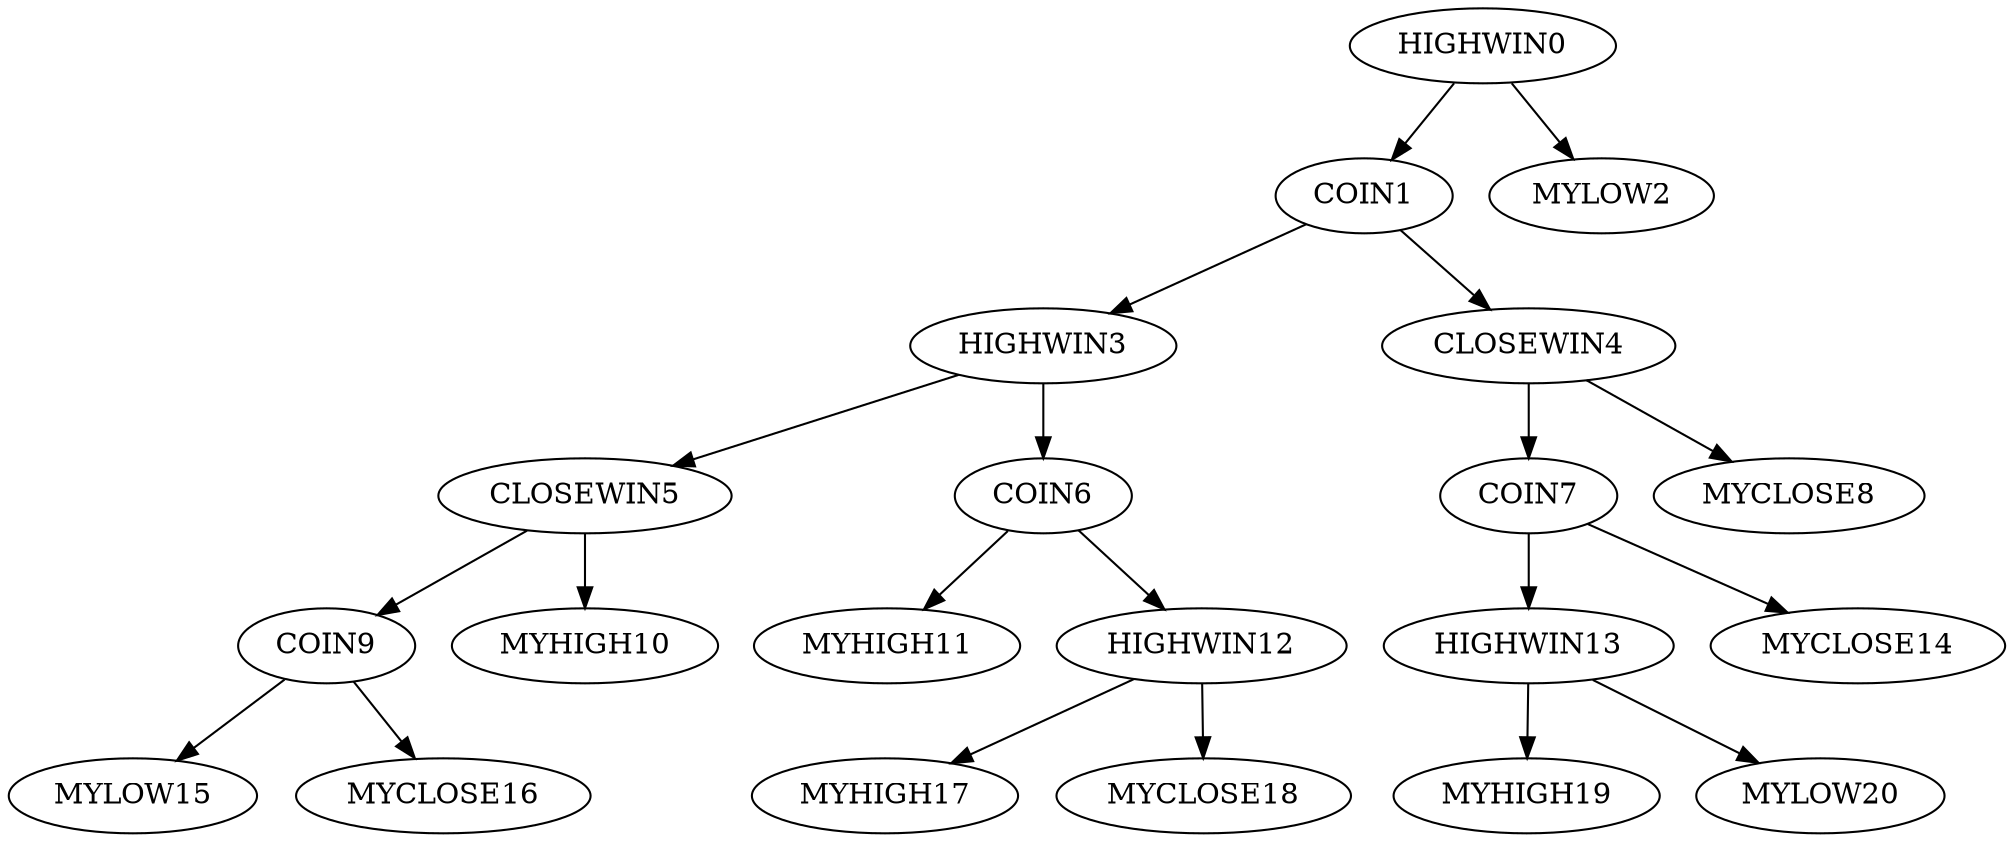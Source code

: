 digraph T {
	HIGHWIN0 -> COIN1;
	HIGHWIN0 -> MYLOW2;
	COIN1 -> HIGHWIN3;
	COIN1 -> CLOSEWIN4;
	HIGHWIN3 -> CLOSEWIN5;
	HIGHWIN3 -> COIN6;
	CLOSEWIN4 -> COIN7;
	CLOSEWIN4 -> MYCLOSE8;
	CLOSEWIN5 -> COIN9;
	CLOSEWIN5 -> MYHIGH10;
	COIN6 -> MYHIGH11;
	COIN6 -> HIGHWIN12;
	COIN7 -> HIGHWIN13;
	COIN7 -> MYCLOSE14;
	COIN9 -> MYLOW15;
	COIN9 -> MYCLOSE16;
	HIGHWIN12 -> MYHIGH17;
	HIGHWIN12 -> MYCLOSE18;
	HIGHWIN13 -> MYHIGH19;
	HIGHWIN13 -> MYLOW20;
}